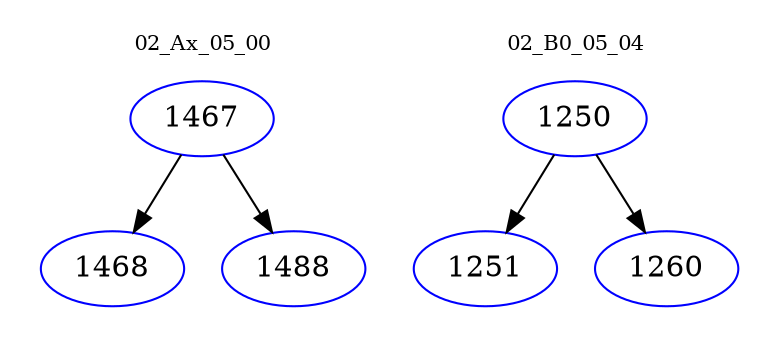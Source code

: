 digraph{
subgraph cluster_0 {
color = white
label = "02_Ax_05_00";
fontsize=10;
T0_1467 [label="1467", color="blue"]
T0_1467 -> T0_1468 [color="black"]
T0_1468 [label="1468", color="blue"]
T0_1467 -> T0_1488 [color="black"]
T0_1488 [label="1488", color="blue"]
}
subgraph cluster_1 {
color = white
label = "02_B0_05_04";
fontsize=10;
T1_1250 [label="1250", color="blue"]
T1_1250 -> T1_1251 [color="black"]
T1_1251 [label="1251", color="blue"]
T1_1250 -> T1_1260 [color="black"]
T1_1260 [label="1260", color="blue"]
}
}
